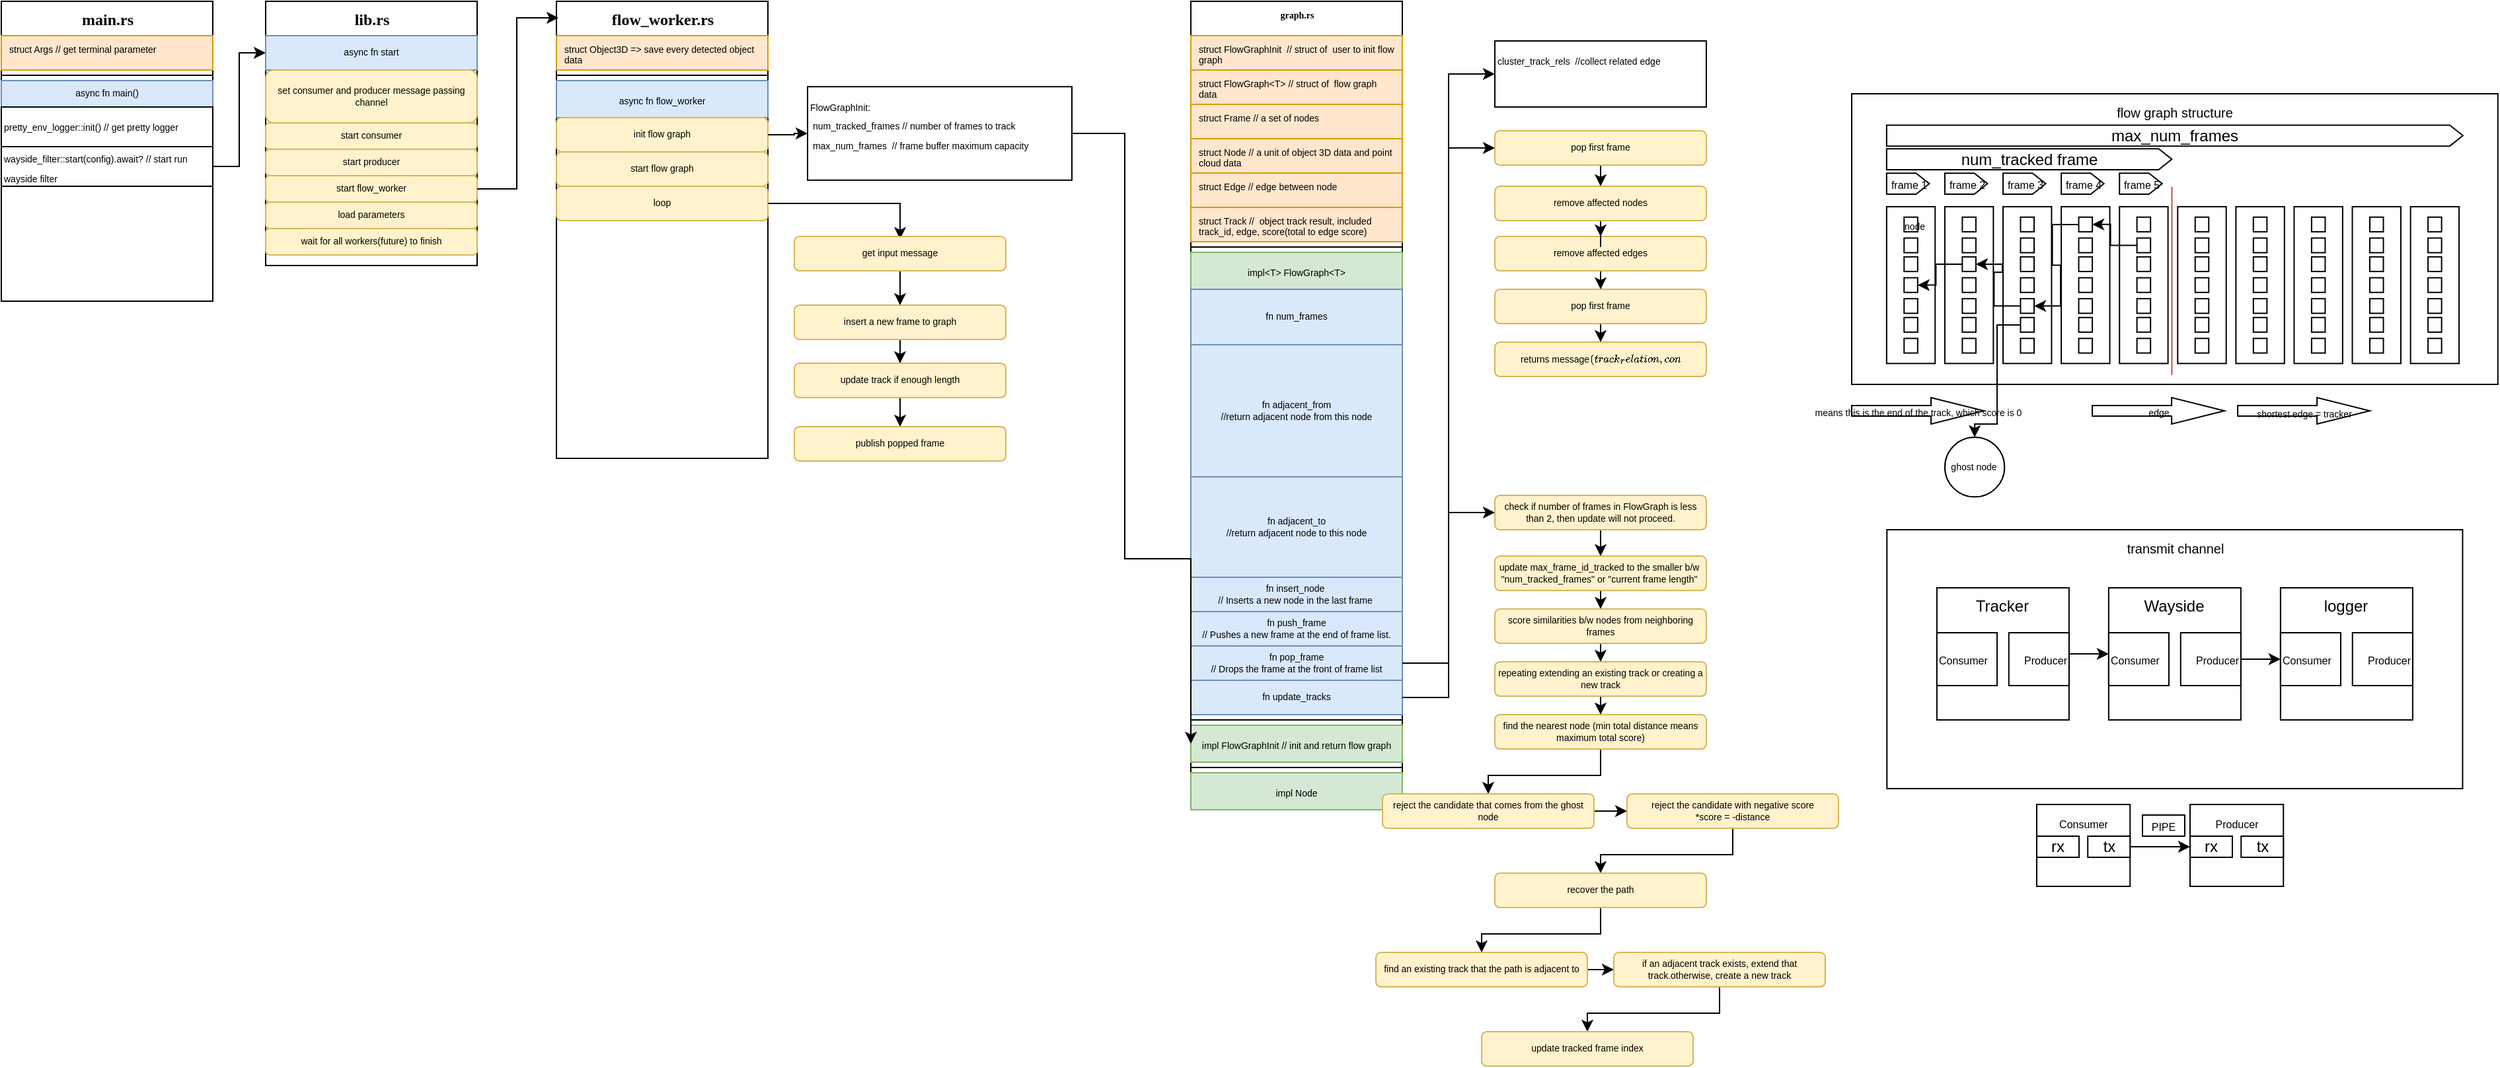 <mxfile version="15.0.5" type="github">
  <diagram name="Page-1" id="9f46799a-70d6-7492-0946-bef42562c5a5">
    <mxGraphModel dx="652" dy="363" grid="1" gridSize="10" guides="1" tooltips="1" connect="1" arrows="1" fold="1" page="1" pageScale="1" pageWidth="1100" pageHeight="850" background="none" math="0" shadow="0">
      <root>
        <mxCell id="0" />
        <mxCell id="1" parent="0" />
        <mxCell id="78961159f06e98e8-17" value="&lt;font style=&quot;font-size: 12px&quot;&gt;main.rs&lt;/font&gt;" style="swimlane;html=1;fontStyle=1;align=center;verticalAlign=top;childLayout=stackLayout;horizontal=1;startSize=26;horizontalStack=0;resizeParent=1;resizeLast=0;collapsible=1;marginBottom=0;swimlaneFillColor=#ffffff;rounded=0;shadow=0;comic=0;labelBackgroundColor=none;strokeWidth=1;fillColor=none;fontFamily=Verdana;fontSize=7;" parent="1" vertex="1">
          <mxGeometry x="30" y="30" width="160" height="227" as="geometry" />
        </mxCell>
        <mxCell id="78961159f06e98e8-21" value="struct Args // get terminal parameter&amp;nbsp;" style="text;html=1;strokeColor=#d79b00;fillColor=#ffe6cc;align=left;verticalAlign=top;spacingLeft=4;spacingRight=4;whiteSpace=wrap;overflow=hidden;rotatable=0;points=[[0,0.5],[1,0.5]];portConstraint=eastwest;fontSize=7;" parent="78961159f06e98e8-17" vertex="1">
          <mxGeometry y="26" width="160" height="26" as="geometry" />
        </mxCell>
        <mxCell id="3UPYBKitPrsgGl5lzxsW-34" value="" style="line;html=1;strokeWidth=1;fillColor=none;align=left;verticalAlign=middle;spacingTop=-1;spacingLeft=3;spacingRight=3;rotatable=0;labelPosition=right;points=[];portConstraint=eastwest;fontSize=7;" parent="78961159f06e98e8-17" vertex="1">
          <mxGeometry y="52" width="160" height="8" as="geometry" />
        </mxCell>
        <mxCell id="3UPYBKitPrsgGl5lzxsW-35" value="async fn main()" style="text;html=1;strokeColor=#6c8ebf;fillColor=#dae8fc;align=center;verticalAlign=middle;spacingLeft=4;spacingRight=4;whiteSpace=wrap;overflow=hidden;rotatable=0;points=[[0,0.5],[1,0.5]];portConstraint=eastwest;fontSize=7;" parent="78961159f06e98e8-17" vertex="1">
          <mxGeometry y="60" width="160" height="20" as="geometry" />
        </mxCell>
        <mxCell id="29-Z4qrgR_D6u8nwP7Dn-55" value="&lt;font style=&quot;font-size: 7px&quot;&gt;pretty_env_logger::init() // get pretty logge&lt;/font&gt;&lt;span style=&quot;font-size: 7px&quot;&gt;r&lt;/span&gt;&lt;span style=&quot;font-family: &amp;#34;helvetica&amp;#34; ; font-size: 7px&quot;&gt;&lt;br&gt;&lt;/span&gt;" style="rounded=0;whiteSpace=wrap;html=1;align=left;verticalAlign=top;" parent="78961159f06e98e8-17" vertex="1">
          <mxGeometry y="80" width="160" height="30" as="geometry" />
        </mxCell>
        <mxCell id="29-Z4qrgR_D6u8nwP7Dn-56" value="&lt;span style=&quot;font-size: 7px&quot;&gt;wayside_filter::start(config).await?&amp;nbsp;// start run wayside filter&lt;/span&gt;&lt;span style=&quot;font-family: &amp;#34;helvetica&amp;#34; ; font-size: 7px&quot;&gt;&lt;br&gt;&lt;/span&gt;" style="rounded=0;whiteSpace=wrap;html=1;align=left;verticalAlign=middle;" parent="78961159f06e98e8-17" vertex="1">
          <mxGeometry y="110" width="160" height="30" as="geometry" />
        </mxCell>
        <mxCell id="3UPYBKitPrsgGl5lzxsW-1" value="&lt;font style=&quot;font-size: 12px&quot;&gt;lib.rs&lt;/font&gt;" style="swimlane;html=1;fontStyle=1;align=center;verticalAlign=top;childLayout=stackLayout;horizontal=1;startSize=26;horizontalStack=0;resizeParent=1;resizeLast=0;collapsible=1;marginBottom=0;swimlaneFillColor=#ffffff;rounded=0;shadow=0;comic=0;labelBackgroundColor=none;strokeWidth=1;fillColor=none;fontFamily=Verdana;fontSize=7;" parent="1" vertex="1">
          <mxGeometry x="230" y="30" width="160" height="200" as="geometry">
            <mxRectangle x="280" y="40" width="60" height="26" as="alternateBounds" />
          </mxGeometry>
        </mxCell>
        <mxCell id="3UPYBKitPrsgGl5lzxsW-37" value="async fn start" style="text;html=1;strokeColor=#6c8ebf;fillColor=#dae8fc;align=center;verticalAlign=middle;spacingLeft=4;spacingRight=4;whiteSpace=wrap;overflow=hidden;rotatable=0;points=[[0,0.5],[1,0.5]];portConstraint=eastwest;fontSize=7;" parent="3UPYBKitPrsgGl5lzxsW-1" vertex="1">
          <mxGeometry y="26" width="160" height="26" as="geometry" />
        </mxCell>
        <mxCell id="3UPYBKitPrsgGl5lzxsW-42" value="set consumer and producer message passing channel" style="rounded=1;whiteSpace=wrap;html=1;shadow=0;fontSize=7;align=center;verticalAlign=middle;fillColor=#fff2cc;strokeColor=#d6b656;" parent="3UPYBKitPrsgGl5lzxsW-1" vertex="1">
          <mxGeometry y="52" width="160" height="40" as="geometry" />
        </mxCell>
        <mxCell id="3UPYBKitPrsgGl5lzxsW-44" value="start consumer" style="rounded=1;whiteSpace=wrap;html=1;shadow=0;fontSize=7;align=center;verticalAlign=middle;fillColor=#fff2cc;strokeColor=#d6b656;" parent="3UPYBKitPrsgGl5lzxsW-1" vertex="1">
          <mxGeometry y="92" width="160" height="20" as="geometry" />
        </mxCell>
        <mxCell id="3UPYBKitPrsgGl5lzxsW-45" value="start producer" style="rounded=1;whiteSpace=wrap;html=1;shadow=0;fontSize=7;align=center;verticalAlign=middle;fillColor=#fff2cc;strokeColor=#d6b656;" parent="3UPYBKitPrsgGl5lzxsW-1" vertex="1">
          <mxGeometry y="112" width="160" height="20" as="geometry" />
        </mxCell>
        <mxCell id="3UPYBKitPrsgGl5lzxsW-48" value="start flow_worker" style="rounded=1;whiteSpace=wrap;html=1;shadow=0;fontSize=7;align=center;verticalAlign=middle;fillColor=#fff2cc;strokeColor=#d6b656;" parent="3UPYBKitPrsgGl5lzxsW-1" vertex="1">
          <mxGeometry y="132" width="160" height="20" as="geometry" />
        </mxCell>
        <mxCell id="3UPYBKitPrsgGl5lzxsW-50" value="load parameters" style="rounded=1;whiteSpace=wrap;html=1;shadow=0;fontSize=7;align=center;verticalAlign=middle;fillColor=#fff2cc;strokeColor=#d6b656;" parent="3UPYBKitPrsgGl5lzxsW-1" vertex="1">
          <mxGeometry y="152" width="160" height="20" as="geometry" />
        </mxCell>
        <mxCell id="3UPYBKitPrsgGl5lzxsW-52" value="wait for all workers(future) to finish" style="rounded=1;whiteSpace=wrap;html=1;shadow=0;fontSize=7;align=center;verticalAlign=middle;fillColor=#fff2cc;strokeColor=#d6b656;" parent="3UPYBKitPrsgGl5lzxsW-1" vertex="1">
          <mxGeometry y="172" width="160" height="20" as="geometry" />
        </mxCell>
        <mxCell id="3UPYBKitPrsgGl5lzxsW-10" value="graph.rs&lt;br style=&quot;font-size: 7px;&quot;&gt;" style="swimlane;html=1;fontStyle=1;align=center;verticalAlign=top;childLayout=stackLayout;horizontal=1;startSize=26;horizontalStack=0;resizeParent=1;resizeLast=0;collapsible=1;marginBottom=0;swimlaneFillColor=#ffffff;rounded=0;shadow=0;comic=0;labelBackgroundColor=none;strokeWidth=1;fillColor=none;fontFamily=Verdana;fontSize=7;" parent="1" vertex="1">
          <mxGeometry x="930" y="30" width="160" height="612" as="geometry" />
        </mxCell>
        <mxCell id="29-Z4qrgR_D6u8nwP7Dn-36" value="struct FlowGraphInit&amp;nbsp; // struct of&amp;nbsp; user to init flow graph" style="text;html=1;strokeColor=#d79b00;fillColor=#ffe6cc;align=left;verticalAlign=top;spacingLeft=4;spacingRight=4;whiteSpace=wrap;overflow=hidden;rotatable=0;points=[[0,0.5],[1,0.5]];portConstraint=eastwest;fontSize=7;" parent="3UPYBKitPrsgGl5lzxsW-10" vertex="1">
          <mxGeometry y="26" width="160" height="26" as="geometry" />
        </mxCell>
        <mxCell id="29-Z4qrgR_D6u8nwP7Dn-35" value="struct FlowGraph&amp;lt;T&amp;gt; // struct of&amp;nbsp; flow graph data" style="text;html=1;strokeColor=#d79b00;fillColor=#ffe6cc;align=left;verticalAlign=top;spacingLeft=4;spacingRight=4;whiteSpace=wrap;overflow=hidden;rotatable=0;points=[[0,0.5],[1,0.5]];portConstraint=eastwest;fontSize=7;" parent="3UPYBKitPrsgGl5lzxsW-10" vertex="1">
          <mxGeometry y="52" width="160" height="26" as="geometry" />
        </mxCell>
        <mxCell id="29-Z4qrgR_D6u8nwP7Dn-37" value="struct Frame // a set of nodes" style="text;html=1;strokeColor=#d79b00;fillColor=#ffe6cc;align=left;verticalAlign=top;spacingLeft=4;spacingRight=4;whiteSpace=wrap;overflow=hidden;rotatable=0;points=[[0,0.5],[1,0.5]];portConstraint=eastwest;fontSize=7;" parent="3UPYBKitPrsgGl5lzxsW-10" vertex="1">
          <mxGeometry y="78" width="160" height="26" as="geometry" />
        </mxCell>
        <mxCell id="29-Z4qrgR_D6u8nwP7Dn-38" value="struct Node // a unit of object 3D data and point cloud data&amp;nbsp;" style="text;html=1;strokeColor=#d79b00;fillColor=#ffe6cc;align=left;verticalAlign=top;spacingLeft=4;spacingRight=4;whiteSpace=wrap;overflow=hidden;rotatable=0;points=[[0,0.5],[1,0.5]];portConstraint=eastwest;fontSize=7;" parent="3UPYBKitPrsgGl5lzxsW-10" vertex="1">
          <mxGeometry y="104" width="160" height="26" as="geometry" />
        </mxCell>
        <mxCell id="29-Z4qrgR_D6u8nwP7Dn-39" value="struct Edge // edge between node" style="text;html=1;strokeColor=#d79b00;fillColor=#ffe6cc;align=left;verticalAlign=top;spacingLeft=4;spacingRight=4;whiteSpace=wrap;overflow=hidden;rotatable=0;points=[[0,0.5],[1,0.5]];portConstraint=eastwest;fontSize=7;" parent="3UPYBKitPrsgGl5lzxsW-10" vertex="1">
          <mxGeometry y="130" width="160" height="26" as="geometry" />
        </mxCell>
        <mxCell id="29-Z4qrgR_D6u8nwP7Dn-40" value="struct Track //&amp;nbsp; object track result, included track_id, edge, score(total to edge score)&lt;br&gt;&amp;nbsp;&amp;nbsp;" style="text;html=1;strokeColor=#d79b00;fillColor=#ffe6cc;align=left;verticalAlign=top;spacingLeft=4;spacingRight=4;whiteSpace=wrap;overflow=hidden;rotatable=0;points=[[0,0.5],[1,0.5]];portConstraint=eastwest;fontSize=7;" parent="3UPYBKitPrsgGl5lzxsW-10" vertex="1">
          <mxGeometry y="156" width="160" height="26" as="geometry" />
        </mxCell>
        <mxCell id="29-Z4qrgR_D6u8nwP7Dn-43" value="" style="line;html=1;strokeWidth=1;fillColor=none;align=left;verticalAlign=middle;spacingTop=-1;spacingLeft=3;spacingRight=3;rotatable=0;labelPosition=right;points=[];portConstraint=eastwest;fontSize=7;" parent="3UPYBKitPrsgGl5lzxsW-10" vertex="1">
          <mxGeometry y="182" width="160" height="8" as="geometry" />
        </mxCell>
        <mxCell id="29-Z4qrgR_D6u8nwP7Dn-41" value="&lt;div style=&quot;text-align: left&quot;&gt;&lt;span style=&quot;font-size: 7px&quot;&gt;impl&amp;lt;T&amp;gt; FlowGraph&amp;lt;T&amp;gt;&lt;/span&gt;&lt;/div&gt;" style="rounded=0;whiteSpace=wrap;html=1;fillColor=#d5e8d4;strokeColor=#82b366;" parent="3UPYBKitPrsgGl5lzxsW-10" vertex="1">
          <mxGeometry y="190" width="160" height="28" as="geometry" />
        </mxCell>
        <mxCell id="29-Z4qrgR_D6u8nwP7Dn-46" value="fn num_frames" style="rounded=1;whiteSpace=wrap;html=1;shadow=0;fontSize=7;align=center;verticalAlign=middle;fillColor=#dae8fc;strokeColor=#6c8ebf;arcSize=0;" parent="3UPYBKitPrsgGl5lzxsW-10" vertex="1">
          <mxGeometry y="218" width="160" height="42" as="geometry" />
        </mxCell>
        <mxCell id="29-Z4qrgR_D6u8nwP7Dn-47" value="fn&amp;nbsp;adjacent_from &lt;br&gt;//return adjacent node from this node" style="rounded=1;whiteSpace=wrap;html=1;shadow=0;fontSize=7;align=center;verticalAlign=middle;fillColor=#dae8fc;strokeColor=#6c8ebf;arcSize=0;" parent="3UPYBKitPrsgGl5lzxsW-10" vertex="1">
          <mxGeometry y="260" width="160" height="100" as="geometry" />
        </mxCell>
        <mxCell id="29-Z4qrgR_D6u8nwP7Dn-48" value="fn&amp;nbsp;adjacent_to &lt;br&gt;//return adjacent node to this node" style="rounded=1;whiteSpace=wrap;html=1;shadow=0;fontSize=7;align=center;verticalAlign=middle;fillColor=#dae8fc;strokeColor=#6c8ebf;arcSize=0;" parent="3UPYBKitPrsgGl5lzxsW-10" vertex="1">
          <mxGeometry y="360" width="160" height="76" as="geometry" />
        </mxCell>
        <mxCell id="29-Z4qrgR_D6u8nwP7Dn-49" value="fn insert_node&amp;nbsp;&lt;br&gt;// Inserts a new node in the last frame&amp;nbsp;" style="rounded=1;whiteSpace=wrap;html=1;shadow=0;fontSize=7;align=center;verticalAlign=middle;fillColor=#dae8fc;strokeColor=#6c8ebf;arcSize=0;" parent="3UPYBKitPrsgGl5lzxsW-10" vertex="1">
          <mxGeometry y="436" width="160" height="26" as="geometry" />
        </mxCell>
        <mxCell id="29-Z4qrgR_D6u8nwP7Dn-50" value="fn push_frame&lt;br&gt;// Pushes a new frame at the end of frame list." style="rounded=1;whiteSpace=wrap;html=1;shadow=0;fontSize=7;align=center;verticalAlign=middle;fillColor=#dae8fc;strokeColor=#6c8ebf;arcSize=0;" parent="3UPYBKitPrsgGl5lzxsW-10" vertex="1">
          <mxGeometry y="462" width="160" height="26" as="geometry" />
        </mxCell>
        <mxCell id="29-Z4qrgR_D6u8nwP7Dn-51" value="fn pop_frame&lt;br&gt;// Drops the frame at the front of frame list" style="rounded=1;whiteSpace=wrap;html=1;shadow=0;fontSize=7;align=center;verticalAlign=middle;fillColor=#dae8fc;strokeColor=#6c8ebf;arcSize=0;" parent="3UPYBKitPrsgGl5lzxsW-10" vertex="1">
          <mxGeometry y="488" width="160" height="26" as="geometry" />
        </mxCell>
        <mxCell id="29-Z4qrgR_D6u8nwP7Dn-52" value="fn update_tracks" style="rounded=1;whiteSpace=wrap;html=1;shadow=0;fontSize=7;align=center;verticalAlign=middle;fillColor=#dae8fc;strokeColor=#6c8ebf;arcSize=0;" parent="3UPYBKitPrsgGl5lzxsW-10" vertex="1">
          <mxGeometry y="514" width="160" height="26" as="geometry" />
        </mxCell>
        <mxCell id="29-Z4qrgR_D6u8nwP7Dn-53" value="" style="line;html=1;strokeWidth=1;fillColor=none;align=left;verticalAlign=middle;spacingTop=-1;spacingLeft=3;spacingRight=3;rotatable=0;labelPosition=right;points=[];portConstraint=eastwest;fontSize=7;" parent="3UPYBKitPrsgGl5lzxsW-10" vertex="1">
          <mxGeometry y="540" width="160" height="8" as="geometry" />
        </mxCell>
        <mxCell id="29-Z4qrgR_D6u8nwP7Dn-28" value="&lt;span style=&quot;font-size: 7px ; text-align: left&quot;&gt;impl FlowGraphInit // init and return flow graph&lt;/span&gt;" style="rounded=0;whiteSpace=wrap;html=1;fillColor=#d5e8d4;strokeColor=#82b366;" parent="3UPYBKitPrsgGl5lzxsW-10" vertex="1">
          <mxGeometry y="548" width="160" height="28" as="geometry" />
        </mxCell>
        <mxCell id="dE1hlOdc9wPIQpugkxxg-1" value="" style="line;html=1;strokeWidth=1;fillColor=none;align=left;verticalAlign=middle;spacingTop=-1;spacingLeft=3;spacingRight=3;rotatable=0;labelPosition=right;points=[];portConstraint=eastwest;fontSize=7;" parent="3UPYBKitPrsgGl5lzxsW-10" vertex="1">
          <mxGeometry y="576" width="160" height="8" as="geometry" />
        </mxCell>
        <mxCell id="29-Z4qrgR_D6u8nwP7Dn-54" value="&lt;div style=&quot;text-align: left&quot;&gt;&lt;span style=&quot;font-size: 7px&quot;&gt;impl Node&lt;/span&gt;&lt;br&gt;&lt;/div&gt;" style="rounded=0;whiteSpace=wrap;html=1;fillColor=#d5e8d4;strokeColor=#82b366;" parent="3UPYBKitPrsgGl5lzxsW-10" vertex="1">
          <mxGeometry y="584" width="160" height="28" as="geometry" />
        </mxCell>
        <mxCell id="3UPYBKitPrsgGl5lzxsW-19" value="&lt;font style=&quot;font-size: 12px&quot;&gt;flow_worker.rs&lt;/font&gt;" style="swimlane;html=1;fontStyle=1;align=center;verticalAlign=top;childLayout=stackLayout;horizontal=1;startSize=26;horizontalStack=0;resizeParent=1;resizeLast=0;collapsible=1;marginBottom=0;swimlaneFillColor=#ffffff;rounded=0;shadow=0;comic=0;labelBackgroundColor=none;strokeWidth=1;fillColor=none;fontFamily=Verdana;fontSize=7;" parent="1" vertex="1">
          <mxGeometry x="450" y="30" width="160" height="346" as="geometry">
            <mxRectangle x="580" y="40" width="110" height="26" as="alternateBounds" />
          </mxGeometry>
        </mxCell>
        <mxCell id="3UPYBKitPrsgGl5lzxsW-20" value="struct Object3D =&amp;gt; save every detected object data" style="text;html=1;strokeColor=#d79b00;fillColor=#ffe6cc;align=left;verticalAlign=top;spacingLeft=4;spacingRight=4;whiteSpace=wrap;overflow=hidden;rotatable=0;points=[[0,0.5],[1,0.5]];portConstraint=eastwest;fontSize=7;" parent="3UPYBKitPrsgGl5lzxsW-19" vertex="1">
          <mxGeometry y="26" width="160" height="26" as="geometry" />
        </mxCell>
        <mxCell id="29-Z4qrgR_D6u8nwP7Dn-44" value="" style="line;html=1;strokeWidth=1;fillColor=none;align=left;verticalAlign=middle;spacingTop=-1;spacingLeft=3;spacingRight=3;rotatable=0;labelPosition=right;points=[];portConstraint=eastwest;fontSize=7;" parent="3UPYBKitPrsgGl5lzxsW-19" vertex="1">
          <mxGeometry y="52" width="160" height="8" as="geometry" />
        </mxCell>
        <mxCell id="29-Z4qrgR_D6u8nwP7Dn-22" value="&lt;span style=&quot;font-size: 7px&quot;&gt;async fn&amp;nbsp;&lt;/span&gt;&lt;span style=&quot;font-family: &amp;#34;helvetica&amp;#34; ; font-size: 7px&quot;&gt;flow_worker&lt;/span&gt;" style="rounded=0;whiteSpace=wrap;html=1;fillColor=#dae8fc;strokeColor=#6c8ebf;" parent="3UPYBKitPrsgGl5lzxsW-19" vertex="1">
          <mxGeometry y="60" width="160" height="28" as="geometry" />
        </mxCell>
        <mxCell id="3UPYBKitPrsgGl5lzxsW-65" value="init flow graph" style="rounded=1;whiteSpace=wrap;html=1;shadow=0;fontSize=7;align=center;verticalAlign=middle;fillColor=#fff2cc;strokeColor=#d6b656;" parent="3UPYBKitPrsgGl5lzxsW-19" vertex="1">
          <mxGeometry y="88" width="160" height="26" as="geometry" />
        </mxCell>
        <mxCell id="3UPYBKitPrsgGl5lzxsW-58" value="start flow graph" style="rounded=1;whiteSpace=wrap;html=1;shadow=0;fontSize=7;align=center;verticalAlign=middle;fillColor=#fff2cc;strokeColor=#d6b656;" parent="3UPYBKitPrsgGl5lzxsW-19" vertex="1">
          <mxGeometry y="114" width="160" height="26" as="geometry" />
        </mxCell>
        <mxCell id="dE1hlOdc9wPIQpugkxxg-189" value="loop" style="rounded=1;whiteSpace=wrap;html=1;shadow=0;fontSize=7;align=center;verticalAlign=middle;fillColor=#fff2cc;strokeColor=#d6b656;" parent="3UPYBKitPrsgGl5lzxsW-19" vertex="1">
          <mxGeometry y="140" width="160" height="26" as="geometry" />
        </mxCell>
        <mxCell id="3UPYBKitPrsgGl5lzxsW-39" style="edgeStyle=orthogonalEdgeStyle;rounded=0;orthogonalLoop=1;jettySize=auto;html=1;exitX=1;exitY=0.5;exitDx=0;exitDy=0;entryX=0;entryY=0.5;entryDx=0;entryDy=0;fontSize=7;" parent="1" source="29-Z4qrgR_D6u8nwP7Dn-56" target="3UPYBKitPrsgGl5lzxsW-37" edge="1">
          <mxGeometry relative="1" as="geometry">
            <mxPoint x="220" y="237.0" as="sourcePoint" />
          </mxGeometry>
        </mxCell>
        <mxCell id="3UPYBKitPrsgGl5lzxsW-55" style="edgeStyle=orthogonalEdgeStyle;rounded=0;orthogonalLoop=1;jettySize=auto;html=1;entryX=0.01;entryY=0.036;entryDx=0;entryDy=0;entryPerimeter=0;fontSize=7;" parent="1" source="3UPYBKitPrsgGl5lzxsW-48" target="3UPYBKitPrsgGl5lzxsW-19" edge="1">
          <mxGeometry relative="1" as="geometry" />
        </mxCell>
        <mxCell id="29-Z4qrgR_D6u8nwP7Dn-29" style="edgeStyle=orthogonalEdgeStyle;rounded=0;orthogonalLoop=1;jettySize=auto;html=1;exitX=1;exitY=0.5;exitDx=0;exitDy=0;entryX=0;entryY=0.5;entryDx=0;entryDy=0;" parent="1" source="29-Z4qrgR_D6u8nwP7Dn-24" target="29-Z4qrgR_D6u8nwP7Dn-28" edge="1">
          <mxGeometry relative="1" as="geometry">
            <Array as="points">
              <mxPoint x="880" y="130" />
              <mxPoint x="880" y="452" />
            </Array>
          </mxGeometry>
        </mxCell>
        <mxCell id="29-Z4qrgR_D6u8nwP7Dn-24" value="&lt;font face=&quot;helvetica&quot;&gt;&lt;span style=&quot;font-size: 7px&quot;&gt;FlowGraphInit:&lt;/span&gt;&lt;/font&gt;&lt;br&gt;&lt;font face=&quot;helvetica&quot;&gt;&lt;span style=&quot;font-size: 7px&quot;&gt;&lt;span style=&quot;white-space: pre&quot;&gt; &lt;/span&gt;num_tracked_frames // number of frames to track&amp;nbsp;&lt;/span&gt;&lt;/font&gt;&lt;br&gt;&lt;span style=&quot;font-family: &amp;#34;helvetica&amp;#34; ; font-size: 7px&quot;&gt;&lt;span style=&quot;white-space: pre&quot;&gt; &lt;/span&gt;max_num_frames&amp;nbsp; // frame buffer maximum capacity&lt;/span&gt;&lt;span style=&quot;font-family: &amp;#34;helvetica&amp;#34; ; font-size: 7px&quot;&gt;&lt;br&gt;&lt;/span&gt;" style="rounded=0;whiteSpace=wrap;html=1;align=left;verticalAlign=top;" parent="1" vertex="1">
          <mxGeometry x="640" y="94.63" width="200" height="70.75" as="geometry" />
        </mxCell>
        <mxCell id="29-Z4qrgR_D6u8nwP7Dn-27" style="edgeStyle=orthogonalEdgeStyle;rounded=0;orthogonalLoop=1;jettySize=auto;html=1;" parent="1" source="3UPYBKitPrsgGl5lzxsW-65" target="29-Z4qrgR_D6u8nwP7Dn-24" edge="1">
          <mxGeometry relative="1" as="geometry" />
        </mxCell>
        <mxCell id="dE1hlOdc9wPIQpugkxxg-11" style="edgeStyle=orthogonalEdgeStyle;rounded=0;orthogonalLoop=1;jettySize=auto;html=1;" parent="1" source="dE1hlOdc9wPIQpugkxxg-2" target="dE1hlOdc9wPIQpugkxxg-5" edge="1">
          <mxGeometry relative="1" as="geometry" />
        </mxCell>
        <mxCell id="dE1hlOdc9wPIQpugkxxg-2" value="pop first frame" style="rounded=1;whiteSpace=wrap;html=1;shadow=0;fontSize=7;align=center;verticalAlign=middle;fillColor=#fff2cc;strokeColor=#d6b656;" parent="1" vertex="1">
          <mxGeometry x="1160" y="128" width="160" height="26" as="geometry" />
        </mxCell>
        <mxCell id="dE1hlOdc9wPIQpugkxxg-3" style="edgeStyle=orthogonalEdgeStyle;rounded=0;orthogonalLoop=1;jettySize=auto;html=1;entryX=0;entryY=0.5;entryDx=0;entryDy=0;" parent="1" source="29-Z4qrgR_D6u8nwP7Dn-51" target="dE1hlOdc9wPIQpugkxxg-2" edge="1">
          <mxGeometry relative="1" as="geometry" />
        </mxCell>
        <mxCell id="dE1hlOdc9wPIQpugkxxg-13" style="edgeStyle=orthogonalEdgeStyle;rounded=0;orthogonalLoop=1;jettySize=auto;html=1;entryX=0.5;entryY=0;entryDx=0;entryDy=0;" parent="1" source="dE1hlOdc9wPIQpugkxxg-4" target="dE1hlOdc9wPIQpugkxxg-6" edge="1">
          <mxGeometry relative="1" as="geometry" />
        </mxCell>
        <mxCell id="dE1hlOdc9wPIQpugkxxg-4" value="remove affected edges" style="rounded=1;whiteSpace=wrap;html=1;shadow=0;fontSize=7;align=center;verticalAlign=middle;fillColor=#fff2cc;strokeColor=#d6b656;" parent="1" vertex="1">
          <mxGeometry x="1160" y="208" width="160" height="26" as="geometry" />
        </mxCell>
        <mxCell id="dE1hlOdc9wPIQpugkxxg-15" style="edgeStyle=orthogonalEdgeStyle;rounded=0;orthogonalLoop=1;jettySize=auto;html=1;entryX=0.5;entryY=0;entryDx=0;entryDy=0;" parent="1" source="dE1hlOdc9wPIQpugkxxg-5" target="dE1hlOdc9wPIQpugkxxg-4" edge="1">
          <mxGeometry relative="1" as="geometry" />
        </mxCell>
        <mxCell id="dE1hlOdc9wPIQpugkxxg-5" value="remove affected nodes" style="rounded=1;whiteSpace=wrap;html=1;shadow=0;fontSize=7;align=center;verticalAlign=middle;fillColor=#fff2cc;strokeColor=#d6b656;" parent="1" vertex="1">
          <mxGeometry x="1160" y="170" width="160" height="26" as="geometry" />
        </mxCell>
        <mxCell id="dE1hlOdc9wPIQpugkxxg-14" style="edgeStyle=orthogonalEdgeStyle;rounded=0;orthogonalLoop=1;jettySize=auto;html=1;entryX=0.5;entryY=0;entryDx=0;entryDy=0;" parent="1" source="dE1hlOdc9wPIQpugkxxg-6" target="dE1hlOdc9wPIQpugkxxg-10" edge="1">
          <mxGeometry relative="1" as="geometry" />
        </mxCell>
        <mxCell id="dE1hlOdc9wPIQpugkxxg-6" value="pop first frame" style="rounded=1;whiteSpace=wrap;html=1;shadow=0;fontSize=7;align=center;verticalAlign=middle;fillColor=#fff2cc;strokeColor=#d6b656;" parent="1" vertex="1">
          <mxGeometry x="1160" y="248" width="160" height="26" as="geometry" />
        </mxCell>
        <mxCell id="dE1hlOdc9wPIQpugkxxg-7" value="&lt;font style=&quot;font-size: 7px&quot;&gt;cluster_track_rels&amp;nbsp; //collect related edge&lt;/font&gt;" style="rounded=0;whiteSpace=wrap;html=1;align=left;verticalAlign=top;" parent="1" vertex="1">
          <mxGeometry x="1160" y="60" width="160" height="50" as="geometry" />
        </mxCell>
        <mxCell id="dE1hlOdc9wPIQpugkxxg-9" style="edgeStyle=orthogonalEdgeStyle;rounded=0;orthogonalLoop=1;jettySize=auto;html=1;entryX=0;entryY=0.5;entryDx=0;entryDy=0;" parent="1" source="29-Z4qrgR_D6u8nwP7Dn-51" target="dE1hlOdc9wPIQpugkxxg-7" edge="1">
          <mxGeometry relative="1" as="geometry" />
        </mxCell>
        <mxCell id="dE1hlOdc9wPIQpugkxxg-10" value="&lt;div&gt;returns message&lt;span&gt;`(track_relation, context)`&lt;/span&gt;&lt;/div&gt;" style="rounded=1;whiteSpace=wrap;html=1;shadow=0;fontSize=7;align=center;verticalAlign=middle;fillColor=#fff2cc;strokeColor=#d6b656;" parent="1" vertex="1">
          <mxGeometry x="1160" y="288" width="160" height="26" as="geometry" />
        </mxCell>
        <mxCell id="dE1hlOdc9wPIQpugkxxg-21" style="edgeStyle=orthogonalEdgeStyle;rounded=0;orthogonalLoop=1;jettySize=auto;html=1;entryX=0.5;entryY=0;entryDx=0;entryDy=0;" parent="1" source="dE1hlOdc9wPIQpugkxxg-17" target="dE1hlOdc9wPIQpugkxxg-19" edge="1">
          <mxGeometry relative="1" as="geometry" />
        </mxCell>
        <mxCell id="dE1hlOdc9wPIQpugkxxg-17" value="check if number of frames in FlowGraph is less than 2, then update will not proceed." style="rounded=1;whiteSpace=wrap;html=1;shadow=0;fontSize=7;align=center;verticalAlign=middle;fillColor=#fff2cc;strokeColor=#d6b656;" parent="1" vertex="1">
          <mxGeometry x="1160" y="404" width="160" height="26" as="geometry" />
        </mxCell>
        <mxCell id="dE1hlOdc9wPIQpugkxxg-18" style="edgeStyle=orthogonalEdgeStyle;rounded=0;orthogonalLoop=1;jettySize=auto;html=1;entryX=0;entryY=0.5;entryDx=0;entryDy=0;" parent="1" source="29-Z4qrgR_D6u8nwP7Dn-52" target="dE1hlOdc9wPIQpugkxxg-17" edge="1">
          <mxGeometry relative="1" as="geometry" />
        </mxCell>
        <mxCell id="dE1hlOdc9wPIQpugkxxg-22" style="edgeStyle=orthogonalEdgeStyle;rounded=0;orthogonalLoop=1;jettySize=auto;html=1;entryX=0.5;entryY=0;entryDx=0;entryDy=0;" parent="1" source="dE1hlOdc9wPIQpugkxxg-19" target="dE1hlOdc9wPIQpugkxxg-20" edge="1">
          <mxGeometry relative="1" as="geometry" />
        </mxCell>
        <mxCell id="dE1hlOdc9wPIQpugkxxg-19" value="update&amp;nbsp;max_frame_id_tracked to the smaller b/w&amp;nbsp; &quot;num_tracked_frames&quot; or &quot;current frame length&quot;&amp;nbsp;" style="rounded=1;whiteSpace=wrap;html=1;shadow=0;fontSize=7;align=center;verticalAlign=middle;fillColor=#fff2cc;strokeColor=#d6b656;" parent="1" vertex="1">
          <mxGeometry x="1160" y="450" width="160" height="26" as="geometry" />
        </mxCell>
        <mxCell id="dE1hlOdc9wPIQpugkxxg-25" style="edgeStyle=orthogonalEdgeStyle;rounded=0;orthogonalLoop=1;jettySize=auto;html=1;entryX=0.5;entryY=0;entryDx=0;entryDy=0;" parent="1" source="dE1hlOdc9wPIQpugkxxg-20" target="dE1hlOdc9wPIQpugkxxg-23" edge="1">
          <mxGeometry relative="1" as="geometry" />
        </mxCell>
        <mxCell id="dE1hlOdc9wPIQpugkxxg-20" value="score similarities b/w nodes from neighboring frames" style="rounded=1;whiteSpace=wrap;html=1;shadow=0;fontSize=7;align=center;verticalAlign=middle;fillColor=#fff2cc;strokeColor=#d6b656;" parent="1" vertex="1">
          <mxGeometry x="1160" y="490" width="160" height="26" as="geometry" />
        </mxCell>
        <mxCell id="dE1hlOdc9wPIQpugkxxg-27" style="edgeStyle=orthogonalEdgeStyle;rounded=0;orthogonalLoop=1;jettySize=auto;html=1;entryX=0.5;entryY=0;entryDx=0;entryDy=0;" parent="1" source="dE1hlOdc9wPIQpugkxxg-23" target="dE1hlOdc9wPIQpugkxxg-26" edge="1">
          <mxGeometry relative="1" as="geometry" />
        </mxCell>
        <mxCell id="dE1hlOdc9wPIQpugkxxg-23" value="repeating extending an existing track or creating a new track" style="rounded=1;whiteSpace=wrap;html=1;shadow=0;fontSize=7;align=center;verticalAlign=middle;fillColor=#fff2cc;strokeColor=#d6b656;" parent="1" vertex="1">
          <mxGeometry x="1160" y="530" width="160" height="26" as="geometry" />
        </mxCell>
        <mxCell id="dE1hlOdc9wPIQpugkxxg-30" style="edgeStyle=orthogonalEdgeStyle;rounded=0;orthogonalLoop=1;jettySize=auto;html=1;entryX=0.5;entryY=0;entryDx=0;entryDy=0;" parent="1" source="dE1hlOdc9wPIQpugkxxg-26" target="dE1hlOdc9wPIQpugkxxg-28" edge="1">
          <mxGeometry relative="1" as="geometry" />
        </mxCell>
        <mxCell id="dE1hlOdc9wPIQpugkxxg-26" value="find the nearest node (min total distance means maximum total score)" style="rounded=1;whiteSpace=wrap;html=1;shadow=0;fontSize=7;align=center;verticalAlign=middle;fillColor=#fff2cc;strokeColor=#d6b656;" parent="1" vertex="1">
          <mxGeometry x="1160" y="570" width="160" height="26" as="geometry" />
        </mxCell>
        <mxCell id="dE1hlOdc9wPIQpugkxxg-32" style="edgeStyle=orthogonalEdgeStyle;rounded=0;orthogonalLoop=1;jettySize=auto;html=1;entryX=0;entryY=0.5;entryDx=0;entryDy=0;" parent="1" source="dE1hlOdc9wPIQpugkxxg-28" target="dE1hlOdc9wPIQpugkxxg-29" edge="1">
          <mxGeometry relative="1" as="geometry" />
        </mxCell>
        <mxCell id="dE1hlOdc9wPIQpugkxxg-28" value="reject the candidate that comes from the ghost node" style="rounded=1;whiteSpace=wrap;html=1;shadow=0;fontSize=7;align=center;verticalAlign=middle;fillColor=#fff2cc;strokeColor=#d6b656;" parent="1" vertex="1">
          <mxGeometry x="1075" y="630" width="160" height="26" as="geometry" />
        </mxCell>
        <mxCell id="dE1hlOdc9wPIQpugkxxg-34" style="edgeStyle=orthogonalEdgeStyle;rounded=0;orthogonalLoop=1;jettySize=auto;html=1;entryX=0.5;entryY=0;entryDx=0;entryDy=0;" parent="1" source="dE1hlOdc9wPIQpugkxxg-29" target="dE1hlOdc9wPIQpugkxxg-33" edge="1">
          <mxGeometry relative="1" as="geometry" />
        </mxCell>
        <mxCell id="dE1hlOdc9wPIQpugkxxg-29" value="reject the candidate with negative score&lt;br&gt;*score = -distance" style="rounded=1;whiteSpace=wrap;html=1;shadow=0;fontSize=7;align=center;verticalAlign=middle;fillColor=#fff2cc;strokeColor=#d6b656;" parent="1" vertex="1">
          <mxGeometry x="1260" y="630" width="160" height="26" as="geometry" />
        </mxCell>
        <mxCell id="dE1hlOdc9wPIQpugkxxg-36" style="edgeStyle=orthogonalEdgeStyle;rounded=0;orthogonalLoop=1;jettySize=auto;html=1;entryX=0.5;entryY=0;entryDx=0;entryDy=0;" parent="1" source="dE1hlOdc9wPIQpugkxxg-33" target="dE1hlOdc9wPIQpugkxxg-35" edge="1">
          <mxGeometry relative="1" as="geometry" />
        </mxCell>
        <mxCell id="dE1hlOdc9wPIQpugkxxg-33" value="recover the path" style="rounded=1;whiteSpace=wrap;html=1;shadow=0;fontSize=7;align=center;verticalAlign=middle;fillColor=#fff2cc;strokeColor=#d6b656;" parent="1" vertex="1">
          <mxGeometry x="1160" y="690" width="160" height="26" as="geometry" />
        </mxCell>
        <mxCell id="dE1hlOdc9wPIQpugkxxg-38" style="edgeStyle=orthogonalEdgeStyle;rounded=0;orthogonalLoop=1;jettySize=auto;html=1;entryX=0;entryY=0.5;entryDx=0;entryDy=0;" parent="1" source="dE1hlOdc9wPIQpugkxxg-35" target="dE1hlOdc9wPIQpugkxxg-37" edge="1">
          <mxGeometry relative="1" as="geometry" />
        </mxCell>
        <mxCell id="dE1hlOdc9wPIQpugkxxg-35" value="find an existing track that the path is adjacent to" style="rounded=1;whiteSpace=wrap;html=1;shadow=0;fontSize=7;align=center;verticalAlign=middle;fillColor=#fff2cc;strokeColor=#d6b656;" parent="1" vertex="1">
          <mxGeometry x="1070" y="750" width="160" height="26" as="geometry" />
        </mxCell>
        <mxCell id="dE1hlOdc9wPIQpugkxxg-41" style="edgeStyle=orthogonalEdgeStyle;rounded=0;orthogonalLoop=1;jettySize=auto;html=1;entryX=0.5;entryY=0;entryDx=0;entryDy=0;" parent="1" source="dE1hlOdc9wPIQpugkxxg-37" target="dE1hlOdc9wPIQpugkxxg-40" edge="1">
          <mxGeometry relative="1" as="geometry" />
        </mxCell>
        <mxCell id="dE1hlOdc9wPIQpugkxxg-37" value="if an adjacent track exists, extend that track.otherwise, create a new track" style="rounded=1;whiteSpace=wrap;html=1;shadow=0;fontSize=7;align=center;verticalAlign=middle;fillColor=#fff2cc;strokeColor=#d6b656;" parent="1" vertex="1">
          <mxGeometry x="1250" y="750" width="160" height="26" as="geometry" />
        </mxCell>
        <mxCell id="dE1hlOdc9wPIQpugkxxg-40" value="update tracked frame index" style="rounded=1;whiteSpace=wrap;html=1;shadow=0;fontSize=7;align=center;verticalAlign=middle;fillColor=#fff2cc;strokeColor=#d6b656;" parent="1" vertex="1">
          <mxGeometry x="1150" y="810" width="160" height="26" as="geometry" />
        </mxCell>
        <mxCell id="dE1hlOdc9wPIQpugkxxg-185" value="" style="group" parent="1" vertex="1" connectable="0">
          <mxGeometry x="1456.66" y="430" width="435.56" height="270" as="geometry" />
        </mxCell>
        <mxCell id="dE1hlOdc9wPIQpugkxxg-183" value="" style="group" parent="dE1hlOdc9wPIQpugkxxg-185" vertex="1" connectable="0">
          <mxGeometry x="113.34" y="208" width="186.62" height="62" as="geometry" />
        </mxCell>
        <mxCell id="dE1hlOdc9wPIQpugkxxg-182" value="&lt;font style=&quot;font-size: 8px&quot;&gt;Producer&lt;/font&gt;" style="rounded=0;whiteSpace=wrap;html=1;align=center;verticalAlign=top;" parent="dE1hlOdc9wPIQpugkxxg-183" vertex="1">
          <mxGeometry x="116" width="70.62" height="62" as="geometry" />
        </mxCell>
        <mxCell id="dE1hlOdc9wPIQpugkxxg-172" value="&lt;font style=&quot;font-size: 8px&quot;&gt;Consumer&lt;/font&gt;" style="rounded=0;whiteSpace=wrap;html=1;align=center;verticalAlign=top;" parent="dE1hlOdc9wPIQpugkxxg-183" vertex="1">
          <mxGeometry width="70.62" height="62" as="geometry" />
        </mxCell>
        <mxCell id="dE1hlOdc9wPIQpugkxxg-174" value="rx&lt;br&gt;" style="rounded=0;whiteSpace=wrap;html=1;align=center;verticalAlign=middle;" parent="dE1hlOdc9wPIQpugkxxg-183" vertex="1">
          <mxGeometry y="24" width="32" height="16" as="geometry" />
        </mxCell>
        <mxCell id="dE1hlOdc9wPIQpugkxxg-175" value="tx" style="rounded=0;whiteSpace=wrap;html=1;align=center;verticalAlign=middle;" parent="dE1hlOdc9wPIQpugkxxg-183" vertex="1">
          <mxGeometry x="38.62" y="24" width="32" height="16" as="geometry" />
        </mxCell>
        <mxCell id="dE1hlOdc9wPIQpugkxxg-176" value="rx&lt;br&gt;" style="rounded=0;whiteSpace=wrap;html=1;align=center;verticalAlign=middle;" parent="dE1hlOdc9wPIQpugkxxg-183" vertex="1">
          <mxGeometry x="116" y="24" width="32" height="16" as="geometry" />
        </mxCell>
        <mxCell id="dE1hlOdc9wPIQpugkxxg-180" style="edgeStyle=orthogonalEdgeStyle;rounded=0;orthogonalLoop=1;jettySize=auto;html=1;" parent="dE1hlOdc9wPIQpugkxxg-183" source="dE1hlOdc9wPIQpugkxxg-175" target="dE1hlOdc9wPIQpugkxxg-176" edge="1">
          <mxGeometry relative="1" as="geometry" />
        </mxCell>
        <mxCell id="dE1hlOdc9wPIQpugkxxg-177" value="tx" style="rounded=0;whiteSpace=wrap;html=1;align=center;verticalAlign=middle;" parent="dE1hlOdc9wPIQpugkxxg-183" vertex="1">
          <mxGeometry x="154.62" y="24" width="32" height="16" as="geometry" />
        </mxCell>
        <mxCell id="dE1hlOdc9wPIQpugkxxg-181" value="&lt;font style=&quot;font-size: 8px&quot;&gt;PIPE&lt;/font&gt;" style="rounded=0;whiteSpace=wrap;html=1;align=center;verticalAlign=middle;" parent="dE1hlOdc9wPIQpugkxxg-183" vertex="1">
          <mxGeometry x="80.0" y="8" width="32" height="16" as="geometry" />
        </mxCell>
        <mxCell id="dE1hlOdc9wPIQpugkxxg-184" value="" style="group" parent="dE1hlOdc9wPIQpugkxxg-185" vertex="1" connectable="0">
          <mxGeometry width="435.56" height="196" as="geometry" />
        </mxCell>
        <mxCell id="dE1hlOdc9wPIQpugkxxg-159" value="&lt;font size=&quot;1&quot;&gt;transmit channel&lt;/font&gt;" style="rounded=0;whiteSpace=wrap;html=1;align=center;verticalAlign=top;" parent="dE1hlOdc9wPIQpugkxxg-184" vertex="1">
          <mxGeometry width="435.56" height="196" as="geometry" />
        </mxCell>
        <mxCell id="dE1hlOdc9wPIQpugkxxg-160" value="Tracker" style="rounded=0;whiteSpace=wrap;html=1;align=center;verticalAlign=top;" parent="dE1hlOdc9wPIQpugkxxg-184" vertex="1">
          <mxGeometry x="37.78" y="44" width="100" height="100" as="geometry" />
        </mxCell>
        <mxCell id="dE1hlOdc9wPIQpugkxxg-161" value="Wayside" style="rounded=0;whiteSpace=wrap;html=1;align=center;verticalAlign=top;" parent="dE1hlOdc9wPIQpugkxxg-184" vertex="1">
          <mxGeometry x="167.78" y="44" width="100" height="100" as="geometry" />
        </mxCell>
        <mxCell id="dE1hlOdc9wPIQpugkxxg-169" style="edgeStyle=orthogonalEdgeStyle;rounded=0;orthogonalLoop=1;jettySize=auto;html=1;entryX=0;entryY=0.5;entryDx=0;entryDy=0;" parent="dE1hlOdc9wPIQpugkxxg-184" source="dE1hlOdc9wPIQpugkxxg-160" target="dE1hlOdc9wPIQpugkxxg-161" edge="1">
          <mxGeometry relative="1" as="geometry" />
        </mxCell>
        <mxCell id="dE1hlOdc9wPIQpugkxxg-162" value="logger" style="rounded=0;whiteSpace=wrap;html=1;align=center;verticalAlign=top;" parent="dE1hlOdc9wPIQpugkxxg-184" vertex="1">
          <mxGeometry x="297.78" y="44" width="100" height="100" as="geometry" />
        </mxCell>
        <mxCell id="dE1hlOdc9wPIQpugkxxg-163" value="&lt;font style=&quot;font-size: 8px&quot;&gt;Consumer&lt;/font&gt;" style="rounded=0;whiteSpace=wrap;html=1;align=left;verticalAlign=middle;" parent="dE1hlOdc9wPIQpugkxxg-184" vertex="1">
          <mxGeometry x="37.78" y="78" width="45.56" height="40" as="geometry" />
        </mxCell>
        <mxCell id="dE1hlOdc9wPIQpugkxxg-164" value="&lt;div&gt;&lt;span style=&quot;font-size: 8px&quot;&gt;Producer&lt;/span&gt;&lt;/div&gt;" style="rounded=0;whiteSpace=wrap;html=1;align=right;verticalAlign=middle;" parent="dE1hlOdc9wPIQpugkxxg-184" vertex="1">
          <mxGeometry x="92.22" y="78" width="45.56" height="40" as="geometry" />
        </mxCell>
        <mxCell id="dE1hlOdc9wPIQpugkxxg-165" value="&lt;font style=&quot;font-size: 8px&quot;&gt;Consumer&lt;/font&gt;" style="rounded=0;whiteSpace=wrap;html=1;align=left;verticalAlign=middle;" parent="dE1hlOdc9wPIQpugkxxg-184" vertex="1">
          <mxGeometry x="167.78" y="78" width="45.56" height="40" as="geometry" />
        </mxCell>
        <mxCell id="dE1hlOdc9wPIQpugkxxg-166" value="&lt;div&gt;&lt;span style=&quot;font-size: 8px&quot;&gt;Producer&lt;/span&gt;&lt;/div&gt;" style="rounded=0;whiteSpace=wrap;html=1;align=right;verticalAlign=middle;" parent="dE1hlOdc9wPIQpugkxxg-184" vertex="1">
          <mxGeometry x="222.22" y="78" width="45.56" height="40" as="geometry" />
        </mxCell>
        <mxCell id="dE1hlOdc9wPIQpugkxxg-167" value="&lt;font style=&quot;font-size: 8px&quot;&gt;Consumer&lt;/font&gt;" style="rounded=0;whiteSpace=wrap;html=1;align=left;verticalAlign=middle;" parent="dE1hlOdc9wPIQpugkxxg-184" vertex="1">
          <mxGeometry x="297.78" y="78" width="45.56" height="40" as="geometry" />
        </mxCell>
        <mxCell id="dE1hlOdc9wPIQpugkxxg-171" style="edgeStyle=orthogonalEdgeStyle;rounded=0;orthogonalLoop=1;jettySize=auto;html=1;" parent="dE1hlOdc9wPIQpugkxxg-184" source="dE1hlOdc9wPIQpugkxxg-166" target="dE1hlOdc9wPIQpugkxxg-167" edge="1">
          <mxGeometry relative="1" as="geometry" />
        </mxCell>
        <mxCell id="dE1hlOdc9wPIQpugkxxg-168" value="&lt;div&gt;&lt;span style=&quot;font-size: 8px&quot;&gt;Producer&lt;/span&gt;&lt;/div&gt;" style="rounded=0;whiteSpace=wrap;html=1;align=right;verticalAlign=middle;" parent="dE1hlOdc9wPIQpugkxxg-184" vertex="1">
          <mxGeometry x="352.22" y="78" width="45.56" height="40" as="geometry" />
        </mxCell>
        <mxCell id="dE1hlOdc9wPIQpugkxxg-188" value="" style="group" parent="1" vertex="1" connectable="0">
          <mxGeometry x="1430" y="100" width="488.89" height="297.18" as="geometry" />
        </mxCell>
        <mxCell id="dE1hlOdc9wPIQpugkxxg-158" value="" style="group" parent="dE1hlOdc9wPIQpugkxxg-188" vertex="1" connectable="0">
          <mxGeometry width="488.89" height="295.18" as="geometry" />
        </mxCell>
        <mxCell id="dE1hlOdc9wPIQpugkxxg-42" value="&lt;font size=&quot;1&quot;&gt;flow graph structure&lt;/font&gt;" style="rounded=0;whiteSpace=wrap;html=1;align=center;verticalAlign=top;" parent="dE1hlOdc9wPIQpugkxxg-158" vertex="1">
          <mxGeometry width="488.89" height="220.0" as="geometry" />
        </mxCell>
        <mxCell id="dE1hlOdc9wPIQpugkxxg-43" value="" style="rounded=0;whiteSpace=wrap;html=1;align=left;verticalAlign=top;" parent="dE1hlOdc9wPIQpugkxxg-158" vertex="1">
          <mxGeometry x="26.426" y="85.468" width="36.703" height="118.705" as="geometry" />
        </mxCell>
        <mxCell id="dE1hlOdc9wPIQpugkxxg-44" value="&lt;font style=&quot;font-size: 7px&quot;&gt;node&lt;/font&gt;" style="rounded=0;whiteSpace=wrap;html=1;align=left;verticalAlign=middle;spacing=0;" parent="dE1hlOdc9wPIQpugkxxg-158" vertex="1">
          <mxGeometry x="39.64" y="93.381" width="10.277" height="11.079" as="geometry" />
        </mxCell>
        <mxCell id="dE1hlOdc9wPIQpugkxxg-45" value="" style="rounded=0;whiteSpace=wrap;html=1;align=left;verticalAlign=top;" parent="dE1hlOdc9wPIQpugkxxg-158" vertex="1">
          <mxGeometry x="39.64" y="109.209" width="10.277" height="11.079" as="geometry" />
        </mxCell>
        <mxCell id="dE1hlOdc9wPIQpugkxxg-46" value="" style="rounded=0;whiteSpace=wrap;html=1;align=left;verticalAlign=top;" parent="dE1hlOdc9wPIQpugkxxg-158" vertex="1">
          <mxGeometry x="39.64" y="123.453" width="10.277" height="11.079" as="geometry" />
        </mxCell>
        <mxCell id="dE1hlOdc9wPIQpugkxxg-47" value="" style="rounded=0;whiteSpace=wrap;html=1;align=left;verticalAlign=top;" parent="dE1hlOdc9wPIQpugkxxg-158" vertex="1">
          <mxGeometry x="39.64" y="139.281" width="10.277" height="11.079" as="geometry" />
        </mxCell>
        <mxCell id="dE1hlOdc9wPIQpugkxxg-53" value="" style="rounded=0;whiteSpace=wrap;html=1;align=left;verticalAlign=top;" parent="dE1hlOdc9wPIQpugkxxg-158" vertex="1">
          <mxGeometry x="39.64" y="155.108" width="10.277" height="11.079" as="geometry" />
        </mxCell>
        <mxCell id="dE1hlOdc9wPIQpugkxxg-54" value="" style="rounded=0;whiteSpace=wrap;html=1;align=left;verticalAlign=top;" parent="dE1hlOdc9wPIQpugkxxg-158" vertex="1">
          <mxGeometry x="39.64" y="169.353" width="10.277" height="11.079" as="geometry" />
        </mxCell>
        <mxCell id="dE1hlOdc9wPIQpugkxxg-55" value="" style="rounded=0;whiteSpace=wrap;html=1;align=left;verticalAlign=top;" parent="dE1hlOdc9wPIQpugkxxg-158" vertex="1">
          <mxGeometry x="39.64" y="185.18" width="10.277" height="11.079" as="geometry" />
        </mxCell>
        <mxCell id="dE1hlOdc9wPIQpugkxxg-56" value="" style="rounded=0;whiteSpace=wrap;html=1;align=left;verticalAlign=top;" parent="dE1hlOdc9wPIQpugkxxg-158" vertex="1">
          <mxGeometry x="70.471" y="85.468" width="36.703" height="118.705" as="geometry" />
        </mxCell>
        <mxCell id="dE1hlOdc9wPIQpugkxxg-57" value="" style="rounded=0;whiteSpace=wrap;html=1;align=left;verticalAlign=top;" parent="dE1hlOdc9wPIQpugkxxg-158" vertex="1">
          <mxGeometry x="83.684" y="93.381" width="10.277" height="11.079" as="geometry" />
        </mxCell>
        <mxCell id="dE1hlOdc9wPIQpugkxxg-58" value="" style="rounded=0;whiteSpace=wrap;html=1;align=left;verticalAlign=top;" parent="dE1hlOdc9wPIQpugkxxg-158" vertex="1">
          <mxGeometry x="83.684" y="109.209" width="10.277" height="11.079" as="geometry" />
        </mxCell>
        <mxCell id="dE1hlOdc9wPIQpugkxxg-150" style="edgeStyle=orthogonalEdgeStyle;rounded=0;orthogonalLoop=1;jettySize=auto;html=1;entryX=1;entryY=0.5;entryDx=0;entryDy=0;" parent="dE1hlOdc9wPIQpugkxxg-158" source="dE1hlOdc9wPIQpugkxxg-59" target="dE1hlOdc9wPIQpugkxxg-47" edge="1">
          <mxGeometry relative="1" as="geometry" />
        </mxCell>
        <mxCell id="dE1hlOdc9wPIQpugkxxg-59" value="" style="rounded=0;whiteSpace=wrap;html=1;align=left;verticalAlign=top;" parent="dE1hlOdc9wPIQpugkxxg-158" vertex="1">
          <mxGeometry x="83.684" y="123.453" width="10.277" height="11.079" as="geometry" />
        </mxCell>
        <mxCell id="dE1hlOdc9wPIQpugkxxg-60" value="" style="rounded=0;whiteSpace=wrap;html=1;align=left;verticalAlign=top;" parent="dE1hlOdc9wPIQpugkxxg-158" vertex="1">
          <mxGeometry x="83.684" y="139.281" width="10.277" height="11.079" as="geometry" />
        </mxCell>
        <mxCell id="dE1hlOdc9wPIQpugkxxg-61" value="" style="rounded=0;whiteSpace=wrap;html=1;align=left;verticalAlign=top;" parent="dE1hlOdc9wPIQpugkxxg-158" vertex="1">
          <mxGeometry x="83.684" y="155.108" width="10.277" height="11.079" as="geometry" />
        </mxCell>
        <mxCell id="dE1hlOdc9wPIQpugkxxg-62" value="" style="rounded=0;whiteSpace=wrap;html=1;align=left;verticalAlign=top;" parent="dE1hlOdc9wPIQpugkxxg-158" vertex="1">
          <mxGeometry x="83.684" y="169.353" width="10.277" height="11.079" as="geometry" />
        </mxCell>
        <mxCell id="dE1hlOdc9wPIQpugkxxg-63" value="" style="rounded=0;whiteSpace=wrap;html=1;align=left;verticalAlign=top;" parent="dE1hlOdc9wPIQpugkxxg-158" vertex="1">
          <mxGeometry x="83.684" y="185.18" width="10.277" height="11.079" as="geometry" />
        </mxCell>
        <mxCell id="dE1hlOdc9wPIQpugkxxg-64" value="" style="rounded=0;whiteSpace=wrap;html=1;align=left;verticalAlign=top;" parent="dE1hlOdc9wPIQpugkxxg-158" vertex="1">
          <mxGeometry x="114.515" y="85.468" width="36.703" height="118.705" as="geometry" />
        </mxCell>
        <mxCell id="dE1hlOdc9wPIQpugkxxg-65" value="" style="rounded=0;whiteSpace=wrap;html=1;align=left;verticalAlign=top;" parent="dE1hlOdc9wPIQpugkxxg-158" vertex="1">
          <mxGeometry x="127.728" y="93.381" width="10.277" height="11.079" as="geometry" />
        </mxCell>
        <mxCell id="dE1hlOdc9wPIQpugkxxg-66" value="" style="rounded=0;whiteSpace=wrap;html=1;align=left;verticalAlign=top;" parent="dE1hlOdc9wPIQpugkxxg-158" vertex="1">
          <mxGeometry x="127.728" y="109.209" width="10.277" height="11.079" as="geometry" />
        </mxCell>
        <mxCell id="dE1hlOdc9wPIQpugkxxg-67" value="" style="rounded=0;whiteSpace=wrap;html=1;align=left;verticalAlign=top;" parent="dE1hlOdc9wPIQpugkxxg-158" vertex="1">
          <mxGeometry x="127.728" y="123.453" width="10.277" height="11.079" as="geometry" />
        </mxCell>
        <mxCell id="dE1hlOdc9wPIQpugkxxg-68" value="" style="rounded=0;whiteSpace=wrap;html=1;align=left;verticalAlign=top;" parent="dE1hlOdc9wPIQpugkxxg-158" vertex="1">
          <mxGeometry x="127.728" y="139.281" width="10.277" height="11.079" as="geometry" />
        </mxCell>
        <mxCell id="dE1hlOdc9wPIQpugkxxg-149" style="edgeStyle=orthogonalEdgeStyle;rounded=0;orthogonalLoop=1;jettySize=auto;html=1;entryX=1;entryY=0.5;entryDx=0;entryDy=0;" parent="dE1hlOdc9wPIQpugkxxg-158" source="dE1hlOdc9wPIQpugkxxg-69" target="dE1hlOdc9wPIQpugkxxg-59" edge="1">
          <mxGeometry relative="1" as="geometry" />
        </mxCell>
        <mxCell id="dE1hlOdc9wPIQpugkxxg-69" value="" style="rounded=0;whiteSpace=wrap;html=1;align=left;verticalAlign=top;" parent="dE1hlOdc9wPIQpugkxxg-158" vertex="1">
          <mxGeometry x="127.728" y="155.108" width="10.277" height="11.079" as="geometry" />
        </mxCell>
        <mxCell id="dE1hlOdc9wPIQpugkxxg-70" value="" style="rounded=0;whiteSpace=wrap;html=1;align=left;verticalAlign=top;" parent="dE1hlOdc9wPIQpugkxxg-158" vertex="1">
          <mxGeometry x="127.728" y="169.353" width="10.277" height="11.079" as="geometry" />
        </mxCell>
        <mxCell id="dE1hlOdc9wPIQpugkxxg-71" value="" style="rounded=0;whiteSpace=wrap;html=1;align=left;verticalAlign=top;" parent="dE1hlOdc9wPIQpugkxxg-158" vertex="1">
          <mxGeometry x="127.728" y="185.18" width="10.277" height="11.079" as="geometry" />
        </mxCell>
        <mxCell id="dE1hlOdc9wPIQpugkxxg-72" value="" style="rounded=0;whiteSpace=wrap;html=1;align=left;verticalAlign=top;" parent="dE1hlOdc9wPIQpugkxxg-158" vertex="1">
          <mxGeometry x="158.559" y="85.468" width="36.703" height="118.705" as="geometry" />
        </mxCell>
        <mxCell id="dE1hlOdc9wPIQpugkxxg-148" style="edgeStyle=orthogonalEdgeStyle;rounded=0;orthogonalLoop=1;jettySize=auto;html=1;entryX=1;entryY=0.5;entryDx=0;entryDy=0;" parent="dE1hlOdc9wPIQpugkxxg-158" source="dE1hlOdc9wPIQpugkxxg-73" target="dE1hlOdc9wPIQpugkxxg-69" edge="1">
          <mxGeometry relative="1" as="geometry" />
        </mxCell>
        <mxCell id="dE1hlOdc9wPIQpugkxxg-73" value="" style="rounded=0;whiteSpace=wrap;html=1;align=left;verticalAlign=top;" parent="dE1hlOdc9wPIQpugkxxg-158" vertex="1">
          <mxGeometry x="171.772" y="93.381" width="10.277" height="11.079" as="geometry" />
        </mxCell>
        <mxCell id="dE1hlOdc9wPIQpugkxxg-74" value="" style="rounded=0;whiteSpace=wrap;html=1;align=left;verticalAlign=top;" parent="dE1hlOdc9wPIQpugkxxg-158" vertex="1">
          <mxGeometry x="171.772" y="109.209" width="10.277" height="11.079" as="geometry" />
        </mxCell>
        <mxCell id="dE1hlOdc9wPIQpugkxxg-75" value="" style="rounded=0;whiteSpace=wrap;html=1;align=left;verticalAlign=top;" parent="dE1hlOdc9wPIQpugkxxg-158" vertex="1">
          <mxGeometry x="171.772" y="123.453" width="10.277" height="11.079" as="geometry" />
        </mxCell>
        <mxCell id="dE1hlOdc9wPIQpugkxxg-76" value="" style="rounded=0;whiteSpace=wrap;html=1;align=left;verticalAlign=top;" parent="dE1hlOdc9wPIQpugkxxg-158" vertex="1">
          <mxGeometry x="171.772" y="139.281" width="10.277" height="11.079" as="geometry" />
        </mxCell>
        <mxCell id="dE1hlOdc9wPIQpugkxxg-77" value="" style="rounded=0;whiteSpace=wrap;html=1;align=left;verticalAlign=top;" parent="dE1hlOdc9wPIQpugkxxg-158" vertex="1">
          <mxGeometry x="171.772" y="155.108" width="10.277" height="11.079" as="geometry" />
        </mxCell>
        <mxCell id="dE1hlOdc9wPIQpugkxxg-78" value="" style="rounded=0;whiteSpace=wrap;html=1;align=left;verticalAlign=top;" parent="dE1hlOdc9wPIQpugkxxg-158" vertex="1">
          <mxGeometry x="171.772" y="169.353" width="10.277" height="11.079" as="geometry" />
        </mxCell>
        <mxCell id="dE1hlOdc9wPIQpugkxxg-79" value="" style="rounded=0;whiteSpace=wrap;html=1;align=left;verticalAlign=top;" parent="dE1hlOdc9wPIQpugkxxg-158" vertex="1">
          <mxGeometry x="171.772" y="185.18" width="10.277" height="11.079" as="geometry" />
        </mxCell>
        <mxCell id="dE1hlOdc9wPIQpugkxxg-80" value="" style="rounded=0;whiteSpace=wrap;html=1;align=left;verticalAlign=top;" parent="dE1hlOdc9wPIQpugkxxg-158" vertex="1">
          <mxGeometry x="202.603" y="85.468" width="36.703" height="118.705" as="geometry" />
        </mxCell>
        <mxCell id="dE1hlOdc9wPIQpugkxxg-81" value="" style="rounded=0;whiteSpace=wrap;html=1;align=left;verticalAlign=top;" parent="dE1hlOdc9wPIQpugkxxg-158" vertex="1">
          <mxGeometry x="215.816" y="93.381" width="10.277" height="11.079" as="geometry" />
        </mxCell>
        <mxCell id="dE1hlOdc9wPIQpugkxxg-147" style="edgeStyle=orthogonalEdgeStyle;rounded=0;orthogonalLoop=1;jettySize=auto;html=1;entryX=1;entryY=0.5;entryDx=0;entryDy=0;" parent="dE1hlOdc9wPIQpugkxxg-158" source="dE1hlOdc9wPIQpugkxxg-82" target="dE1hlOdc9wPIQpugkxxg-73" edge="1">
          <mxGeometry relative="1" as="geometry" />
        </mxCell>
        <mxCell id="dE1hlOdc9wPIQpugkxxg-82" value="" style="rounded=0;whiteSpace=wrap;html=1;align=left;verticalAlign=top;" parent="dE1hlOdc9wPIQpugkxxg-158" vertex="1">
          <mxGeometry x="215.816" y="109.209" width="10.277" height="11.079" as="geometry" />
        </mxCell>
        <mxCell id="dE1hlOdc9wPIQpugkxxg-83" value="" style="rounded=0;whiteSpace=wrap;html=1;align=left;verticalAlign=top;" parent="dE1hlOdc9wPIQpugkxxg-158" vertex="1">
          <mxGeometry x="215.816" y="123.453" width="10.277" height="11.079" as="geometry" />
        </mxCell>
        <mxCell id="dE1hlOdc9wPIQpugkxxg-84" value="" style="rounded=0;whiteSpace=wrap;html=1;align=left;verticalAlign=top;" parent="dE1hlOdc9wPIQpugkxxg-158" vertex="1">
          <mxGeometry x="215.816" y="139.281" width="10.277" height="11.079" as="geometry" />
        </mxCell>
        <mxCell id="dE1hlOdc9wPIQpugkxxg-85" value="" style="rounded=0;whiteSpace=wrap;html=1;align=left;verticalAlign=top;" parent="dE1hlOdc9wPIQpugkxxg-158" vertex="1">
          <mxGeometry x="215.816" y="155.108" width="10.277" height="11.079" as="geometry" />
        </mxCell>
        <mxCell id="dE1hlOdc9wPIQpugkxxg-86" value="" style="rounded=0;whiteSpace=wrap;html=1;align=left;verticalAlign=top;" parent="dE1hlOdc9wPIQpugkxxg-158" vertex="1">
          <mxGeometry x="215.816" y="169.353" width="10.277" height="11.079" as="geometry" />
        </mxCell>
        <mxCell id="dE1hlOdc9wPIQpugkxxg-87" value="" style="rounded=0;whiteSpace=wrap;html=1;align=left;verticalAlign=top;" parent="dE1hlOdc9wPIQpugkxxg-158" vertex="1">
          <mxGeometry x="215.816" y="185.18" width="10.277" height="11.079" as="geometry" />
        </mxCell>
        <mxCell id="dE1hlOdc9wPIQpugkxxg-88" value="" style="rounded=0;whiteSpace=wrap;html=1;align=left;verticalAlign=top;" parent="dE1hlOdc9wPIQpugkxxg-158" vertex="1">
          <mxGeometry x="246.647" y="85.468" width="36.703" height="118.705" as="geometry" />
        </mxCell>
        <mxCell id="dE1hlOdc9wPIQpugkxxg-89" value="" style="rounded=0;whiteSpace=wrap;html=1;align=left;verticalAlign=top;" parent="dE1hlOdc9wPIQpugkxxg-158" vertex="1">
          <mxGeometry x="259.86" y="93.381" width="10.277" height="11.079" as="geometry" />
        </mxCell>
        <mxCell id="dE1hlOdc9wPIQpugkxxg-90" value="" style="rounded=0;whiteSpace=wrap;html=1;align=left;verticalAlign=top;" parent="dE1hlOdc9wPIQpugkxxg-158" vertex="1">
          <mxGeometry x="259.86" y="109.209" width="10.277" height="11.079" as="geometry" />
        </mxCell>
        <mxCell id="dE1hlOdc9wPIQpugkxxg-91" value="" style="rounded=0;whiteSpace=wrap;html=1;align=left;verticalAlign=top;" parent="dE1hlOdc9wPIQpugkxxg-158" vertex="1">
          <mxGeometry x="259.86" y="123.453" width="10.277" height="11.079" as="geometry" />
        </mxCell>
        <mxCell id="dE1hlOdc9wPIQpugkxxg-92" value="" style="rounded=0;whiteSpace=wrap;html=1;align=left;verticalAlign=top;" parent="dE1hlOdc9wPIQpugkxxg-158" vertex="1">
          <mxGeometry x="259.86" y="139.281" width="10.277" height="11.079" as="geometry" />
        </mxCell>
        <mxCell id="dE1hlOdc9wPIQpugkxxg-93" value="" style="rounded=0;whiteSpace=wrap;html=1;align=left;verticalAlign=top;" parent="dE1hlOdc9wPIQpugkxxg-158" vertex="1">
          <mxGeometry x="259.86" y="155.108" width="10.277" height="11.079" as="geometry" />
        </mxCell>
        <mxCell id="dE1hlOdc9wPIQpugkxxg-94" value="" style="rounded=0;whiteSpace=wrap;html=1;align=left;verticalAlign=top;" parent="dE1hlOdc9wPIQpugkxxg-158" vertex="1">
          <mxGeometry x="259.86" y="169.353" width="10.277" height="11.079" as="geometry" />
        </mxCell>
        <mxCell id="dE1hlOdc9wPIQpugkxxg-95" value="" style="rounded=0;whiteSpace=wrap;html=1;align=left;verticalAlign=top;" parent="dE1hlOdc9wPIQpugkxxg-158" vertex="1">
          <mxGeometry x="259.86" y="185.18" width="10.277" height="11.079" as="geometry" />
        </mxCell>
        <mxCell id="dE1hlOdc9wPIQpugkxxg-96" value="" style="rounded=0;whiteSpace=wrap;html=1;align=left;verticalAlign=top;" parent="dE1hlOdc9wPIQpugkxxg-158" vertex="1">
          <mxGeometry x="290.691" y="85.468" width="36.703" height="118.705" as="geometry" />
        </mxCell>
        <mxCell id="dE1hlOdc9wPIQpugkxxg-97" value="" style="rounded=0;whiteSpace=wrap;html=1;align=left;verticalAlign=top;" parent="dE1hlOdc9wPIQpugkxxg-158" vertex="1">
          <mxGeometry x="303.905" y="93.381" width="10.277" height="11.079" as="geometry" />
        </mxCell>
        <mxCell id="dE1hlOdc9wPIQpugkxxg-98" value="" style="rounded=0;whiteSpace=wrap;html=1;align=left;verticalAlign=top;" parent="dE1hlOdc9wPIQpugkxxg-158" vertex="1">
          <mxGeometry x="303.905" y="109.209" width="10.277" height="11.079" as="geometry" />
        </mxCell>
        <mxCell id="dE1hlOdc9wPIQpugkxxg-99" value="" style="rounded=0;whiteSpace=wrap;html=1;align=left;verticalAlign=top;" parent="dE1hlOdc9wPIQpugkxxg-158" vertex="1">
          <mxGeometry x="303.905" y="123.453" width="10.277" height="11.079" as="geometry" />
        </mxCell>
        <mxCell id="dE1hlOdc9wPIQpugkxxg-100" value="" style="rounded=0;whiteSpace=wrap;html=1;align=left;verticalAlign=top;" parent="dE1hlOdc9wPIQpugkxxg-158" vertex="1">
          <mxGeometry x="303.905" y="139.281" width="10.277" height="11.079" as="geometry" />
        </mxCell>
        <mxCell id="dE1hlOdc9wPIQpugkxxg-101" value="" style="rounded=0;whiteSpace=wrap;html=1;align=left;verticalAlign=top;" parent="dE1hlOdc9wPIQpugkxxg-158" vertex="1">
          <mxGeometry x="303.905" y="155.108" width="10.277" height="11.079" as="geometry" />
        </mxCell>
        <mxCell id="dE1hlOdc9wPIQpugkxxg-102" value="" style="rounded=0;whiteSpace=wrap;html=1;align=left;verticalAlign=top;" parent="dE1hlOdc9wPIQpugkxxg-158" vertex="1">
          <mxGeometry x="303.905" y="169.353" width="10.277" height="11.079" as="geometry" />
        </mxCell>
        <mxCell id="dE1hlOdc9wPIQpugkxxg-103" value="" style="rounded=0;whiteSpace=wrap;html=1;align=left;verticalAlign=top;" parent="dE1hlOdc9wPIQpugkxxg-158" vertex="1">
          <mxGeometry x="303.905" y="185.18" width="10.277" height="11.079" as="geometry" />
        </mxCell>
        <mxCell id="dE1hlOdc9wPIQpugkxxg-104" value="" style="rounded=0;whiteSpace=wrap;html=1;align=left;verticalAlign=top;" parent="dE1hlOdc9wPIQpugkxxg-158" vertex="1">
          <mxGeometry x="334.735" y="85.468" width="36.703" height="118.705" as="geometry" />
        </mxCell>
        <mxCell id="dE1hlOdc9wPIQpugkxxg-105" value="" style="rounded=0;whiteSpace=wrap;html=1;align=left;verticalAlign=top;" parent="dE1hlOdc9wPIQpugkxxg-158" vertex="1">
          <mxGeometry x="347.949" y="93.381" width="10.277" height="11.079" as="geometry" />
        </mxCell>
        <mxCell id="dE1hlOdc9wPIQpugkxxg-106" value="" style="rounded=0;whiteSpace=wrap;html=1;align=left;verticalAlign=top;" parent="dE1hlOdc9wPIQpugkxxg-158" vertex="1">
          <mxGeometry x="347.949" y="109.209" width="10.277" height="11.079" as="geometry" />
        </mxCell>
        <mxCell id="dE1hlOdc9wPIQpugkxxg-107" value="" style="rounded=0;whiteSpace=wrap;html=1;align=left;verticalAlign=top;" parent="dE1hlOdc9wPIQpugkxxg-158" vertex="1">
          <mxGeometry x="347.949" y="123.453" width="10.277" height="11.079" as="geometry" />
        </mxCell>
        <mxCell id="dE1hlOdc9wPIQpugkxxg-108" value="" style="rounded=0;whiteSpace=wrap;html=1;align=left;verticalAlign=top;" parent="dE1hlOdc9wPIQpugkxxg-158" vertex="1">
          <mxGeometry x="347.949" y="139.281" width="10.277" height="11.079" as="geometry" />
        </mxCell>
        <mxCell id="dE1hlOdc9wPIQpugkxxg-109" value="" style="rounded=0;whiteSpace=wrap;html=1;align=left;verticalAlign=top;" parent="dE1hlOdc9wPIQpugkxxg-158" vertex="1">
          <mxGeometry x="347.949" y="155.108" width="10.277" height="11.079" as="geometry" />
        </mxCell>
        <mxCell id="dE1hlOdc9wPIQpugkxxg-110" value="" style="rounded=0;whiteSpace=wrap;html=1;align=left;verticalAlign=top;" parent="dE1hlOdc9wPIQpugkxxg-158" vertex="1">
          <mxGeometry x="347.949" y="169.353" width="10.277" height="11.079" as="geometry" />
        </mxCell>
        <mxCell id="dE1hlOdc9wPIQpugkxxg-111" value="" style="rounded=0;whiteSpace=wrap;html=1;align=left;verticalAlign=top;" parent="dE1hlOdc9wPIQpugkxxg-158" vertex="1">
          <mxGeometry x="347.949" y="185.18" width="10.277" height="11.079" as="geometry" />
        </mxCell>
        <mxCell id="dE1hlOdc9wPIQpugkxxg-112" value="" style="rounded=0;whiteSpace=wrap;html=1;align=left;verticalAlign=top;" parent="dE1hlOdc9wPIQpugkxxg-158" vertex="1">
          <mxGeometry x="378.78" y="85.468" width="36.703" height="118.705" as="geometry" />
        </mxCell>
        <mxCell id="dE1hlOdc9wPIQpugkxxg-113" value="" style="rounded=0;whiteSpace=wrap;html=1;align=left;verticalAlign=top;" parent="dE1hlOdc9wPIQpugkxxg-158" vertex="1">
          <mxGeometry x="391.993" y="93.381" width="10.277" height="11.079" as="geometry" />
        </mxCell>
        <mxCell id="dE1hlOdc9wPIQpugkxxg-114" value="" style="rounded=0;whiteSpace=wrap;html=1;align=left;verticalAlign=top;" parent="dE1hlOdc9wPIQpugkxxg-158" vertex="1">
          <mxGeometry x="391.993" y="109.209" width="10.277" height="11.079" as="geometry" />
        </mxCell>
        <mxCell id="dE1hlOdc9wPIQpugkxxg-115" value="" style="rounded=0;whiteSpace=wrap;html=1;align=left;verticalAlign=top;" parent="dE1hlOdc9wPIQpugkxxg-158" vertex="1">
          <mxGeometry x="391.993" y="123.453" width="10.277" height="11.079" as="geometry" />
        </mxCell>
        <mxCell id="dE1hlOdc9wPIQpugkxxg-116" value="" style="rounded=0;whiteSpace=wrap;html=1;align=left;verticalAlign=top;" parent="dE1hlOdc9wPIQpugkxxg-158" vertex="1">
          <mxGeometry x="391.993" y="139.281" width="10.277" height="11.079" as="geometry" />
        </mxCell>
        <mxCell id="dE1hlOdc9wPIQpugkxxg-117" value="" style="rounded=0;whiteSpace=wrap;html=1;align=left;verticalAlign=top;" parent="dE1hlOdc9wPIQpugkxxg-158" vertex="1">
          <mxGeometry x="391.993" y="155.108" width="10.277" height="11.079" as="geometry" />
        </mxCell>
        <mxCell id="dE1hlOdc9wPIQpugkxxg-118" value="" style="rounded=0;whiteSpace=wrap;html=1;align=left;verticalAlign=top;" parent="dE1hlOdc9wPIQpugkxxg-158" vertex="1">
          <mxGeometry x="391.993" y="169.353" width="10.277" height="11.079" as="geometry" />
        </mxCell>
        <mxCell id="dE1hlOdc9wPIQpugkxxg-119" value="" style="rounded=0;whiteSpace=wrap;html=1;align=left;verticalAlign=top;" parent="dE1hlOdc9wPIQpugkxxg-158" vertex="1">
          <mxGeometry x="391.993" y="185.18" width="10.277" height="11.079" as="geometry" />
        </mxCell>
        <mxCell id="dE1hlOdc9wPIQpugkxxg-120" value="" style="rounded=0;whiteSpace=wrap;html=1;align=left;verticalAlign=top;" parent="dE1hlOdc9wPIQpugkxxg-158" vertex="1">
          <mxGeometry x="422.824" y="85.468" width="36.703" height="118.705" as="geometry" />
        </mxCell>
        <mxCell id="dE1hlOdc9wPIQpugkxxg-121" value="" style="rounded=0;whiteSpace=wrap;html=1;align=left;verticalAlign=top;" parent="dE1hlOdc9wPIQpugkxxg-158" vertex="1">
          <mxGeometry x="436.037" y="93.381" width="10.277" height="11.079" as="geometry" />
        </mxCell>
        <mxCell id="dE1hlOdc9wPIQpugkxxg-122" value="" style="rounded=0;whiteSpace=wrap;html=1;align=left;verticalAlign=top;" parent="dE1hlOdc9wPIQpugkxxg-158" vertex="1">
          <mxGeometry x="436.037" y="109.209" width="10.277" height="11.079" as="geometry" />
        </mxCell>
        <mxCell id="dE1hlOdc9wPIQpugkxxg-123" value="" style="rounded=0;whiteSpace=wrap;html=1;align=left;verticalAlign=top;" parent="dE1hlOdc9wPIQpugkxxg-158" vertex="1">
          <mxGeometry x="436.037" y="123.453" width="10.277" height="11.079" as="geometry" />
        </mxCell>
        <mxCell id="dE1hlOdc9wPIQpugkxxg-124" value="" style="rounded=0;whiteSpace=wrap;html=1;align=left;verticalAlign=top;" parent="dE1hlOdc9wPIQpugkxxg-158" vertex="1">
          <mxGeometry x="436.037" y="139.281" width="10.277" height="11.079" as="geometry" />
        </mxCell>
        <mxCell id="dE1hlOdc9wPIQpugkxxg-125" value="" style="rounded=0;whiteSpace=wrap;html=1;align=left;verticalAlign=top;" parent="dE1hlOdc9wPIQpugkxxg-158" vertex="1">
          <mxGeometry x="436.037" y="155.108" width="10.277" height="11.079" as="geometry" />
        </mxCell>
        <mxCell id="dE1hlOdc9wPIQpugkxxg-126" value="" style="rounded=0;whiteSpace=wrap;html=1;align=left;verticalAlign=top;" parent="dE1hlOdc9wPIQpugkxxg-158" vertex="1">
          <mxGeometry x="436.037" y="169.353" width="10.277" height="11.079" as="geometry" />
        </mxCell>
        <mxCell id="dE1hlOdc9wPIQpugkxxg-127" value="" style="rounded=0;whiteSpace=wrap;html=1;align=left;verticalAlign=top;" parent="dE1hlOdc9wPIQpugkxxg-158" vertex="1">
          <mxGeometry x="436.037" y="185.18" width="10.277" height="11.079" as="geometry" />
        </mxCell>
        <mxCell id="dE1hlOdc9wPIQpugkxxg-128" value="num_tracked frame" style="html=1;shadow=0;dashed=0;align=center;verticalAlign=middle;shape=mxgraph.arrows2.arrow;dy=0;dx=10;notch=0;" parent="dE1hlOdc9wPIQpugkxxg-158" vertex="1">
          <mxGeometry x="26.426" y="41.642" width="215.816" height="15.827" as="geometry" />
        </mxCell>
        <mxCell id="dE1hlOdc9wPIQpugkxxg-136" value="max_num_frames" style="html=1;shadow=0;dashed=0;align=center;verticalAlign=middle;shape=mxgraph.arrows2.arrow;dy=0;dx=10;notch=0;" parent="dE1hlOdc9wPIQpugkxxg-158" vertex="1">
          <mxGeometry x="26.426" y="23.741" width="436.037" height="15.827" as="geometry" />
        </mxCell>
        <mxCell id="dE1hlOdc9wPIQpugkxxg-144" value="" style="line;html=1;strokeWidth=1;fillColor=#f8cecc;align=left;verticalAlign=middle;spacingTop=-1;spacingLeft=3;spacingRight=3;rotatable=0;labelPosition=right;points=[];portConstraint=eastwest;fontSize=7;direction=south;strokeColor=#b85450;" parent="dE1hlOdc9wPIQpugkxxg-158" vertex="1">
          <mxGeometry x="239.307" y="70.432" width="5.873" height="142.446" as="geometry" />
        </mxCell>
        <mxCell id="dE1hlOdc9wPIQpugkxxg-151" value="&lt;font style=&quot;font-size: 8px&quot;&gt;frame 1&lt;/font&gt;" style="html=1;shadow=0;dashed=0;align=center;verticalAlign=middle;shape=mxgraph.arrows2.arrow;dy=0;dx=10;notch=0;" parent="dE1hlOdc9wPIQpugkxxg-158" vertex="1">
          <mxGeometry x="26.426" y="60.144" width="32.299" height="15.827" as="geometry" />
        </mxCell>
        <mxCell id="dE1hlOdc9wPIQpugkxxg-152" value="&lt;font style=&quot;font-size: 8px&quot;&gt;frame 2&lt;/font&gt;" style="html=1;shadow=0;dashed=0;align=center;verticalAlign=middle;shape=mxgraph.arrows2.arrow;dy=0;dx=10;notch=0;" parent="dE1hlOdc9wPIQpugkxxg-158" vertex="1">
          <mxGeometry x="70.471" y="60.144" width="32.299" height="15.827" as="geometry" />
        </mxCell>
        <mxCell id="dE1hlOdc9wPIQpugkxxg-153" value="&lt;font style=&quot;font-size: 8px&quot;&gt;frame 3&lt;/font&gt;" style="html=1;shadow=0;dashed=0;align=center;verticalAlign=middle;shape=mxgraph.arrows2.arrow;dy=0;dx=10;notch=0;" parent="dE1hlOdc9wPIQpugkxxg-158" vertex="1">
          <mxGeometry x="114.515" y="60.144" width="32.299" height="15.827" as="geometry" />
        </mxCell>
        <mxCell id="dE1hlOdc9wPIQpugkxxg-154" value="&lt;font style=&quot;font-size: 8px&quot;&gt;frame 4&lt;/font&gt;" style="html=1;shadow=0;dashed=0;align=center;verticalAlign=middle;shape=mxgraph.arrows2.arrow;dy=0;dx=10;notch=0;" parent="dE1hlOdc9wPIQpugkxxg-158" vertex="1">
          <mxGeometry x="158.559" y="60.144" width="32.299" height="15.827" as="geometry" />
        </mxCell>
        <mxCell id="dE1hlOdc9wPIQpugkxxg-155" value="&lt;font style=&quot;font-size: 8px&quot;&gt;frame 5&lt;/font&gt;" style="html=1;shadow=0;dashed=0;align=center;verticalAlign=middle;shape=mxgraph.arrows2.arrow;dy=0;dx=10;notch=0;" parent="dE1hlOdc9wPIQpugkxxg-158" vertex="1">
          <mxGeometry x="202.603" y="60.144" width="32.299" height="15.827" as="geometry" />
        </mxCell>
        <mxCell id="dE1hlOdc9wPIQpugkxxg-186" value="&lt;font style=&quot;font-size: 7px&quot;&gt;edge&lt;/font&gt;" style="html=1;shadow=0;dashed=0;align=center;verticalAlign=middle;shape=mxgraph.arrows2.arrow;dy=0.6;dx=40;notch=0;" parent="dE1hlOdc9wPIQpugkxxg-158" vertex="1">
          <mxGeometry x="182.05" y="230" width="100" height="20" as="geometry" />
        </mxCell>
        <mxCell id="dE1hlOdc9wPIQpugkxxg-187" value="&lt;span style=&quot;font-size: 7px&quot;&gt;shortest edge = tracker&lt;/span&gt;" style="html=1;shadow=0;dashed=0;align=center;verticalAlign=bottom;shape=mxgraph.arrows2.arrow;dy=0.6;dx=40;notch=0;" parent="dE1hlOdc9wPIQpugkxxg-158" vertex="1">
          <mxGeometry x="292.05" y="230" width="100" height="20" as="geometry" />
        </mxCell>
        <mxCell id="dE1hlOdc9wPIQpugkxxg-194" value="ghost node" style="ellipse;whiteSpace=wrap;html=1;aspect=fixed;fontSize=7;align=center;verticalAlign=middle;" parent="dE1hlOdc9wPIQpugkxxg-158" vertex="1">
          <mxGeometry x="70.47" y="260" width="45.18" height="45.18" as="geometry" />
        </mxCell>
        <mxCell id="dE1hlOdc9wPIQpugkxxg-195" style="edgeStyle=orthogonalEdgeStyle;rounded=0;orthogonalLoop=1;jettySize=auto;html=1;entryX=0.5;entryY=0;entryDx=0;entryDy=0;fontSize=7;" parent="dE1hlOdc9wPIQpugkxxg-158" source="dE1hlOdc9wPIQpugkxxg-70" target="dE1hlOdc9wPIQpugkxxg-194" edge="1">
          <mxGeometry relative="1" as="geometry">
            <Array as="points">
              <mxPoint x="110" y="175" />
              <mxPoint x="110" y="250" />
            </Array>
          </mxGeometry>
        </mxCell>
        <mxCell id="dE1hlOdc9wPIQpugkxxg-196" value="&lt;font style=&quot;font-size: 7px&quot;&gt;means this is the end of the track, which score is 0&lt;/font&gt;" style="html=1;shadow=0;dashed=0;align=center;verticalAlign=middle;shape=mxgraph.arrows2.arrow;dy=0.6;dx=40;notch=0;" parent="dE1hlOdc9wPIQpugkxxg-158" vertex="1">
          <mxGeometry y="230" width="100" height="20" as="geometry" />
        </mxCell>
        <mxCell id="dE1hlOdc9wPIQpugkxxg-191" style="edgeStyle=orthogonalEdgeStyle;rounded=0;orthogonalLoop=1;jettySize=auto;html=1;entryX=0.5;entryY=0;entryDx=0;entryDy=0;" parent="1" source="29-Z4qrgR_D6u8nwP7Dn-32" target="29-Z4qrgR_D6u8nwP7Dn-33" edge="1">
          <mxGeometry relative="1" as="geometry" />
        </mxCell>
        <mxCell id="29-Z4qrgR_D6u8nwP7Dn-32" value="insert a new frame to graph" style="rounded=1;whiteSpace=wrap;html=1;shadow=0;fontSize=7;align=center;verticalAlign=middle;fillColor=#fff2cc;strokeColor=#d6b656;" parent="1" vertex="1">
          <mxGeometry x="630" y="260" width="160" height="26" as="geometry" />
        </mxCell>
        <mxCell id="29-Z4qrgR_D6u8nwP7Dn-34" value="publish popped frame" style="rounded=1;whiteSpace=wrap;html=1;shadow=0;fontSize=7;align=center;verticalAlign=middle;fillColor=#fff2cc;strokeColor=#d6b656;" parent="1" vertex="1">
          <mxGeometry x="630" y="352" width="160" height="26" as="geometry" />
        </mxCell>
        <mxCell id="dE1hlOdc9wPIQpugkxxg-192" style="edgeStyle=orthogonalEdgeStyle;rounded=0;orthogonalLoop=1;jettySize=auto;html=1;entryX=0.5;entryY=0;entryDx=0;entryDy=0;" parent="1" source="29-Z4qrgR_D6u8nwP7Dn-33" target="29-Z4qrgR_D6u8nwP7Dn-34" edge="1">
          <mxGeometry relative="1" as="geometry" />
        </mxCell>
        <mxCell id="29-Z4qrgR_D6u8nwP7Dn-33" value="update track if enough length" style="rounded=1;whiteSpace=wrap;html=1;shadow=0;fontSize=7;align=center;verticalAlign=middle;fillColor=#fff2cc;strokeColor=#d6b656;" parent="1" vertex="1">
          <mxGeometry x="630" y="304" width="160" height="26" as="geometry" />
        </mxCell>
        <mxCell id="dE1hlOdc9wPIQpugkxxg-190" style="edgeStyle=orthogonalEdgeStyle;rounded=0;orthogonalLoop=1;jettySize=auto;html=1;" parent="1" source="dE1hlOdc9wPIQpugkxxg-189" edge="1">
          <mxGeometry relative="1" as="geometry">
            <Array as="points">
              <mxPoint x="710" y="183" />
            </Array>
            <mxPoint x="710" y="210" as="targetPoint" />
          </mxGeometry>
        </mxCell>
        <mxCell id="LR9RrRt59bDRkozQZFeQ-2" style="edgeStyle=orthogonalEdgeStyle;rounded=0;orthogonalLoop=1;jettySize=auto;html=1;entryX=0.5;entryY=0;entryDx=0;entryDy=0;" edge="1" parent="1" source="LR9RrRt59bDRkozQZFeQ-1" target="29-Z4qrgR_D6u8nwP7Dn-32">
          <mxGeometry relative="1" as="geometry" />
        </mxCell>
        <mxCell id="LR9RrRt59bDRkozQZFeQ-1" value="get input message" style="rounded=1;whiteSpace=wrap;html=1;shadow=0;fontSize=7;align=center;verticalAlign=middle;fillColor=#fff2cc;strokeColor=#d6b656;" vertex="1" parent="1">
          <mxGeometry x="630" y="208" width="160" height="26" as="geometry" />
        </mxCell>
      </root>
    </mxGraphModel>
  </diagram>
</mxfile>
